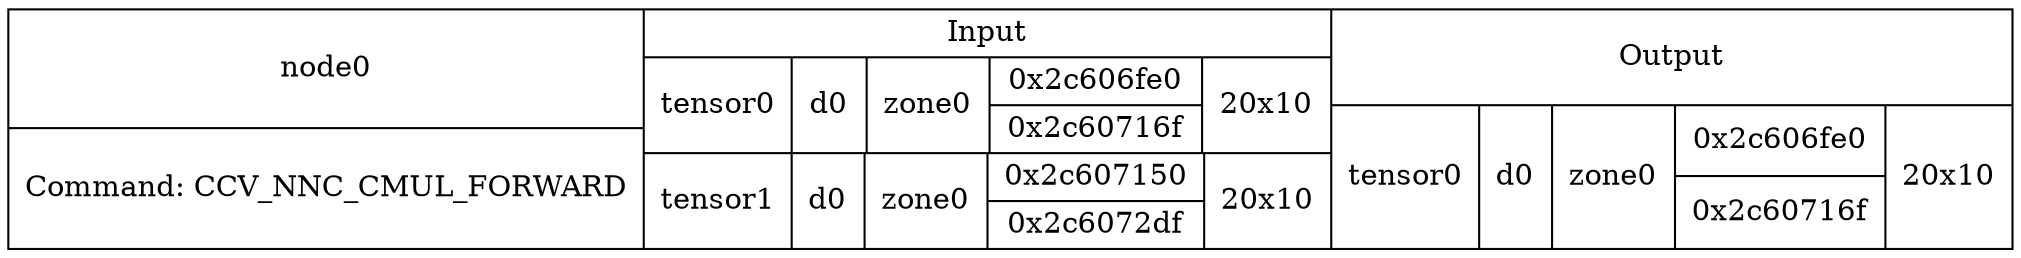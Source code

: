 digraph G {
compound=true;
node0 [shape=record,label="{node0|Command: CCV_NNC_CMUL_FORWARD}|{Input|{tensor0|d0|zone0|{0x2c606fe0|0x2c60716f}|20x10}|{tensor1|d0|zone0|{0x2c607150|0x2c6072df}|20x10}}|{Output|{tensor0|d0|zone0|{0x2c606fe0|0x2c60716f}|20x10}}"];
}

